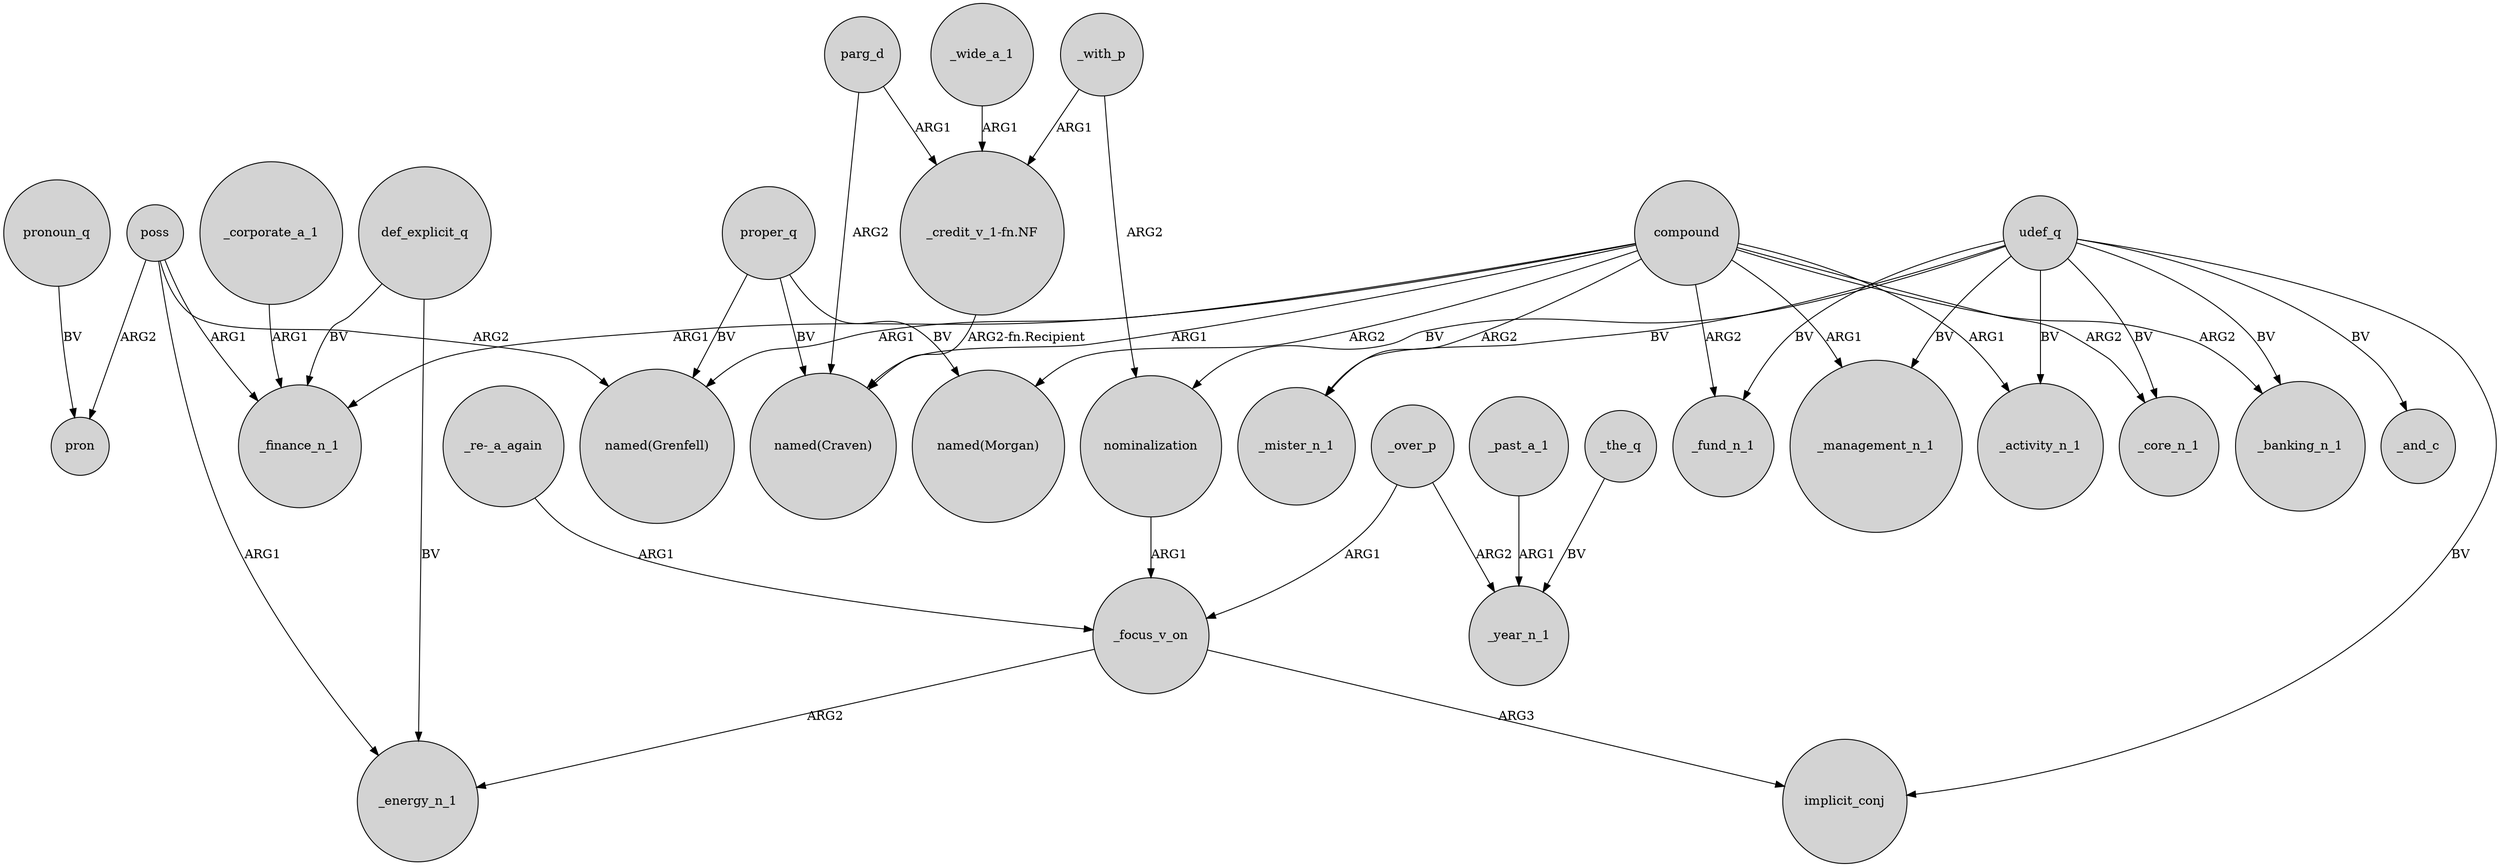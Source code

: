 digraph {
	node [shape=circle style=filled]
	poss -> pron [label=ARG2]
	compound -> _core_n_1 [label=ARG2]
	udef_q -> _activity_n_1 [label=BV]
	proper_q -> "named(Grenfell)" [label=BV]
	_with_p -> nominalization [label=ARG2]
	nominalization -> _focus_v_on [label=ARG1]
	"_credit_v_1-fn.NF" -> "named(Craven)" [label="ARG2-fn.Recipient"]
	def_explicit_q -> _energy_n_1 [label=BV]
	compound -> _mister_n_1 [label=ARG2]
	"_re-_a_again" -> _focus_v_on [label=ARG1]
	proper_q -> "named(Morgan)" [label=BV]
	udef_q -> _mister_n_1 [label=BV]
	_with_p -> "_credit_v_1-fn.NF" [label=ARG1]
	compound -> _banking_n_1 [label=ARG2]
	compound -> _fund_n_1 [label=ARG2]
	udef_q -> _management_n_1 [label=BV]
	udef_q -> implicit_conj [label=BV]
	compound -> "named(Morgan)" [label=ARG2]
	poss -> _finance_n_1 [label=ARG1]
	udef_q -> _core_n_1 [label=BV]
	_corporate_a_1 -> _finance_n_1 [label=ARG1]
	_over_p -> _focus_v_on [label=ARG1]
	_past_a_1 -> _year_n_1 [label=ARG1]
	pronoun_q -> pron [label=BV]
	proper_q -> "named(Craven)" [label=BV]
	def_explicit_q -> _finance_n_1 [label=BV]
	_wide_a_1 -> "_credit_v_1-fn.NF" [label=ARG1]
	compound -> _activity_n_1 [label=ARG1]
	compound -> "named(Grenfell)" [label=ARG1]
	poss -> _energy_n_1 [label=ARG1]
	udef_q -> _fund_n_1 [label=BV]
	udef_q -> nominalization [label=BV]
	compound -> "named(Craven)" [label=ARG1]
	_the_q -> _year_n_1 [label=BV]
	parg_d -> "_credit_v_1-fn.NF" [label=ARG1]
	_over_p -> _year_n_1 [label=ARG2]
	parg_d -> "named(Craven)" [label=ARG2]
	compound -> _finance_n_1 [label=ARG1]
	poss -> "named(Grenfell)" [label=ARG2]
	udef_q -> _and_c [label=BV]
	udef_q -> _banking_n_1 [label=BV]
	compound -> _management_n_1 [label=ARG1]
	_focus_v_on -> _energy_n_1 [label=ARG2]
	_focus_v_on -> implicit_conj [label=ARG3]
}

